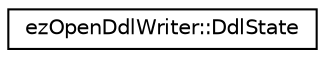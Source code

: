 digraph "Graphical Class Hierarchy"
{
 // LATEX_PDF_SIZE
  edge [fontname="Helvetica",fontsize="10",labelfontname="Helvetica",labelfontsize="10"];
  node [fontname="Helvetica",fontsize="10",shape=record];
  rankdir="LR";
  Node0 [label="ezOpenDdlWriter::DdlState",height=0.2,width=0.4,color="black", fillcolor="white", style="filled",URL="$d3/d22/structez_open_ddl_writer_1_1_ddl_state.htm",tooltip=" "];
}
